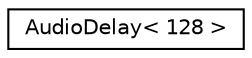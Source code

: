 digraph "Graphical Class Hierarchy"
{
  edge [fontname="Helvetica",fontsize="10",labelfontname="Helvetica",labelfontsize="10"];
  node [fontname="Helvetica",fontsize="10",shape=record];
  rankdir="LR";
  Node1 [label="AudioDelay\< 128 \>",height=0.2,width=0.4,color="black", fillcolor="white", style="filled",URL="$class_audio_delay.html"];
}
